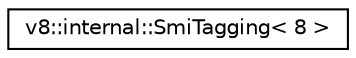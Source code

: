 digraph "Graphical Class Hierarchy"
{
  edge [fontname="Helvetica",fontsize="10",labelfontname="Helvetica",labelfontsize="10"];
  node [fontname="Helvetica",fontsize="10",shape=record];
  rankdir="LR";
  Node1 [label="v8::internal::SmiTagging\< 8 \>",height=0.2,width=0.4,color="black", fillcolor="white", style="filled",URL="$structv8_1_1internal_1_1SmiTagging_3_018_01_4.html"];
}
